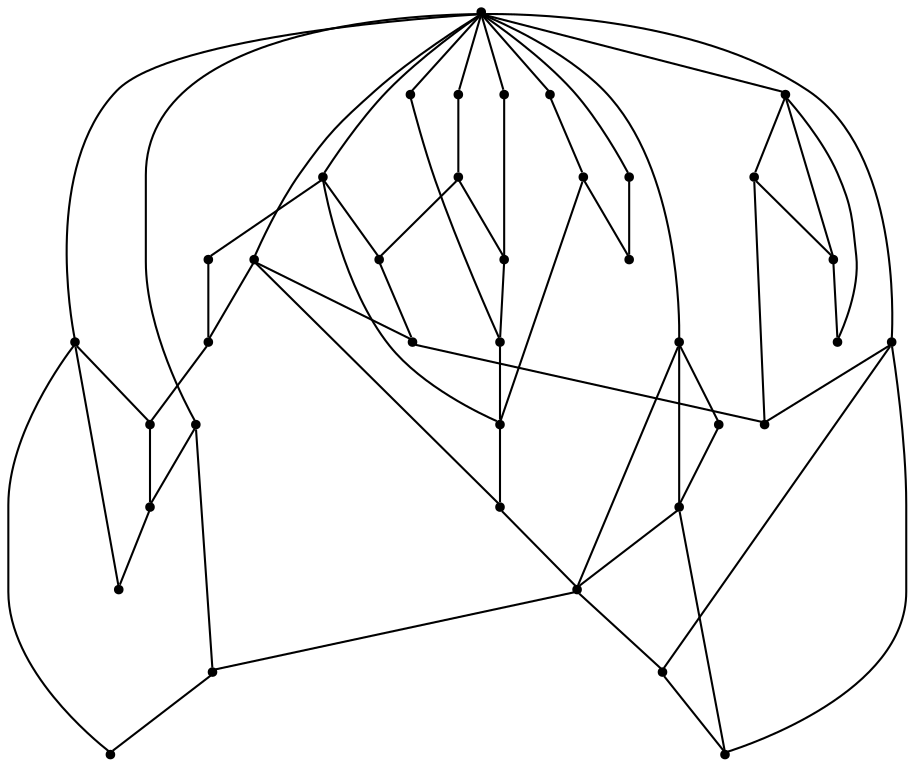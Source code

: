 graph {
  node [shape=point,comment="{\"directed\":false,\"doi\":\"10.1007/978-3-030-04414-5_2\",\"figure\":\"6 (2)\"}"]

  v0 [pos="1562.465635148621,903.9701269074905"]
  v1 [pos="1534.8695336360852,903.9701269074905"]
  v2 [pos="1507.273432123549,903.9701269074905"]
  v3 [pos="1470.4800290520234,903.9701269074905"]
  v4 [pos="1442.8819562985386,903.9701269074905"]
  v5 [pos="1378.4924517144773,903.9701269074905"]
  v6 [pos="1350.8964773787766,903.9701269074905"]
  v7 [pos="1406.088553227013,903.9701269074905"]
  v8 [pos="1314.1019933041503,903.9701269074905"]
  v9 [pos="1286.5060189684493,903.9701269074905"]
  v10 [pos="1258.909917455913,903.9701269074905"]
  v11 [pos="1222.1154969697045,903.9701269074905"]
  v12 [pos="1194.5193954571682,903.9701269074905"]
  v13 [pos="1166.9234211214675,903.9701269074905"]
  v14 [pos="1130.1300180499422,903.9701269074905"]
  v15 [pos="1102.533916537406,903.9701269074905"]
  v16 [pos="1074.9358437839214,903.9701269074905"]
  v17 [pos="1038.1424566095004,903.9701269074905"]
  v18 [pos="1010.5464186853818,903.9701269074905"]
  v19 [pos="982.9503171728456,903.9701269074905"]
  v20 [pos="936.957593610069,903.9701269074905"]
  v21 [pos="890.963852632609,903.9701269074905"]
  v22 [pos="844.9720987932021,903.9701269074905"]
  v23 [pos="798.9773245039548,903.9701269074905"]
  v24 [pos="752.9856024587568,903.9701269074905"]
  v25 [pos="1535.032033837512,958.5666321895249"]
  v26 [pos="1453.5544773539104,958.5666321895249"]
  v27 [pos="1378.6550790927395,958.5666321895249"]
  v28 [pos="1286.6696001729772,958.5666321895249"]
  v29 [pos="1194.6820228354309,958.5666321895249"]
  v30 [pos="1194.6820228354309,1068.948509034563"]
  v31 [pos="753.1491518690758,958.5666321895249"]
  v32 [pos="845.134630788838,958.5666321895249"]
  v33 [pos="1102.6965439156684,958.566632189525"]
  v34 [pos="799.1429564349534,958.5666321895249"]
  v35 [pos="937.1211748145969,958.566632189525"]
  v36 [pos="891.130470184082,958.5666321895249"]
  v37 [pos="1010.7088870926,958.5666321895249"]

  v0 -- v3 [id="-1",pos="1562.465635148621,903.9701269074905 1562.4030323513975,878.5414303193887 1541.8164092985367,857.9508627850562 1516.4123277208828,857.9508627850562 1491.008373320064,857.9508627850562 1470.4175534316353,878.5414303193887 1470.4800290520234,903.9701269074905"]
  v31 -- v24 [id="-2",pos="753.1491518690758,958.5666321895249 752.9856024587568,903.9701269074905 752.9856024587568,903.9701269074905 752.9856024587568,903.9701269074905"]
  v32 -- v22 [id="-3",pos="845.134630788838,958.5666321895249 844.9720987932021,903.9701269074905 844.9720987932021,903.9701269074905 844.9720987932021,903.9701269074905"]
  v36 -- v21 [id="-4",pos="891.130470184082,958.5666321895249 890.963852632609,903.9701269074905 890.963852632609,903.9701269074905 890.963852632609,903.9701269074905"]
  v35 -- v20 [id="-5",pos="937.1211748145969,958.566632189525 936.957593610069,903.9701269074905 936.957593610069,903.9701269074905 936.957593610069,903.9701269074905"]
  v37 -- v19 [id="-7",pos="1010.7088870926,958.5666321895249 982.9503171728456,903.9701269074905 982.9503171728456,903.9701269074905 982.9503171728456,903.9701269074905"]
  v37 -- v18 [id="-8",pos="1010.7088870926,958.5666321895249 1010.5464186853818,903.9701269074905 1010.5464186853818,903.9701269074905 1010.5464186853818,903.9701269074905"]
  v37 -- v17 [id="-9",pos="1010.7088870926,958.5666321895249 1038.1424566095004,903.9701269074905 1038.1424566095004,903.9701269074905 1038.1424566095004,903.9701269074905"]
  v33 -- v16 [id="-13",pos="1102.6965439156684,958.566632189525 1074.9358437839214,903.9701269074905 1074.9358437839214,903.9701269074905 1074.9358437839214,903.9701269074905"]
  v33 -- v14 [id="-14",pos="1102.6965439156684,958.566632189525 1130.1300180499422,903.9701269074905 1130.1300180499422,903.9701269074905 1130.1300180499422,903.9701269074905"]
  v33 -- v15 [id="-15",pos="1102.6965439156684,958.566632189525 1102.533916537406,903.9701269074905 1102.533916537406,903.9701269074905 1102.533916537406,903.9701269074905"]
  v30 -- v27 [id="-18",pos="1194.6820228354309,1068.948509034563 1378.6550790927395,958.5666321895249 1378.6550790927395,958.5666321895249 1378.6550790927395,958.5666321895249"]
  v30 -- v37 [id="-19",pos="1194.6820228354309,1068.948509034563 1010.7088870926,958.5666321895249 1010.7088870926,958.5666321895249 1010.7088870926,958.5666321895249"]
  v30 -- v25 [id="-20",pos="1194.6820228354309,1068.948509034563 1535.032033837512,958.5666321895249 1535.032033837512,958.5666321895249 1535.032033837512,958.5666321895249"]
  v30 -- v36 [id="-21",pos="1194.6820228354309,1068.948509034563 891.130470184082,958.5666321895249 891.130470184082,958.5666321895249 891.130470184082,958.5666321895249"]
  v30 -- v35 [id="-22",pos="1194.6820228354309,1068.948509034563 937.1211748145969,958.566632189525 937.1211748145969,958.566632189525 937.1211748145969,958.566632189525"]
  v30 -- v34 [id="-23",pos="1194.6820228354309,1068.948509034563 799.1429564349534,958.5666321895249 799.1429564349534,958.5666321895249 799.1429564349534,958.5666321895249"]
  v30 -- v26 [id="-24",pos="1194.6820228354309,1068.948509034563 1453.5544773539104,958.5666321895249 1453.5544773539104,958.5666321895249 1453.5544773539104,958.5666321895249"]
  v30 -- v28 [id="-25",pos="1194.6820228354309,1068.948509034563 1286.6696001729772,958.5666321895249 1286.6696001729772,958.5666321895249 1286.6696001729772,958.5666321895249"]
  v30 -- v29 [id="-26",pos="1194.6820228354309,1068.948509034563 1194.6820228354309,958.5666321895249 1194.6820228354309,958.5666321895249 1194.6820228354309,958.5666321895249"]
  v30 -- v33 [id="-27",pos="1194.6820228354309,1068.948509034563 1102.6965439156684,958.566632189525 1102.6965439156684,958.566632189525 1102.6965439156684,958.566632189525"]
  v30 -- v32 [id="-28",pos="1194.6820228354309,1068.948509034563 845.134630788838,958.5666321895249 845.134630788838,958.5666321895249 845.134630788838,958.5666321895249"]
  v30 -- v31 [id="-29",pos="1194.6820228354309,1068.948509034563 753.1491518690758,958.5666321895249 753.1491518690758,958.5666321895249 753.1491518690758,958.5666321895249"]
  v29 -- v12 [id="-30",pos="1194.6820228354309,958.5666321895249 1194.5193954571682,903.9701269074905 1194.5193954571682,903.9701269074905 1194.5193954571682,903.9701269074905"]
  v29 -- v13 [id="-31",pos="1194.6820228354309,958.5666321895249 1166.9234211214675,903.9701269074905 1166.9234211214675,903.9701269074905 1166.9234211214675,903.9701269074905"]
  v29 -- v11 [id="-32",pos="1194.6820228354309,958.5666321895249 1222.1154969697045,903.9701269074905 1222.1154969697045,903.9701269074905 1222.1154969697045,903.9701269074905"]
  v28 -- v8 [id="-33",pos="1286.6696001729772,958.5666321895249 1314.1019933041503,903.9701269074905 1314.1019933041503,903.9701269074905 1314.1019933041503,903.9701269074905"]
  v28 -- v9 [id="-34",pos="1286.6696001729772,958.5666321895249 1286.5060189684493,903.9701269074905 1286.5060189684493,903.9701269074905 1286.5060189684493,903.9701269074905"]
  v28 -- v10 [id="-35",pos="1286.6696001729772,958.5666321895249 1258.909917455913,903.9701269074905 1258.909917455913,903.9701269074905 1258.909917455913,903.9701269074905"]
  v27 -- v5 [id="-36",pos="1378.6550790927395,958.5666321895249 1378.4924517144773,903.9701269074905 1378.4924517144773,903.9701269074905 1378.4924517144773,903.9701269074905"]
  v27 -- v7 [id="-37",pos="1378.6550790927395,958.5666321895249 1406.088553227013,903.9701269074905 1406.088553227013,903.9701269074905 1406.088553227013,903.9701269074905"]
  v27 -- v6 [id="-38",pos="1378.6550790927395,958.5666321895249 1350.8964773787766,903.9701269074905 1350.8964773787766,903.9701269074905 1350.8964773787766,903.9701269074905"]
  v26 -- v4 [id="-39",pos="1453.5544773539104,958.5666321895249 1442.8819562985386,903.9701269074905 1442.8819562985386,903.9701269074905 1442.8819562985386,903.9701269074905"]
  v26 -- v3 [id="-40",pos="1453.5544773539104,958.5666321895249 1470.4800290520234,903.9701269074905 1470.4800290520234,903.9701269074905 1470.4800290520234,903.9701269074905"]
  v25 -- v2 [id="-41",pos="1535.032033837512,958.5666321895249 1507.273432123549,903.9701269074905 1507.273432123549,903.9701269074905 1507.273432123549,903.9701269074905"]
  v25 -- v1 [id="-42",pos="1535.032033837512,958.5666321895249 1534.8695336360852,903.9701269074905 1534.8695336360852,903.9701269074905 1534.8695336360852,903.9701269074905"]
  v25 -- v0 [id="-43",pos="1535.032033837512,958.5666321895249 1562.465635148621,903.9701269074905 1562.465635148621,903.9701269074905 1562.465635148621,903.9701269074905"]
  v24 -- v23 [id="-44",pos="752.9856024587568,903.9701269074905 752.9241283559473,891.2432518486787 763.2215731295281,880.9459332770844 775.923613918355,880.9459332770844 788.621457871614,880.9459332770844 798.9189662336125,891.2432518486787 798.9773245039548,903.9701269074905"]
  v24 -- v19 [id="-45",pos="752.9856024587568,903.9701269074905 752.9241283559473,840.4440413615928 804.4031493179682,788.961518112477 867.9090928381174,788.961518112477 931.4109031111162,788.961518112477 982.8940573202875,840.4440413615928 982.9503171728456,903.9701269074905"]
  v22 -- v21 [id="-46",pos="844.9720987932021,903.9701269074905 844.91374052286,891.2432518486787 855.2070520492904,880.9459332770844 867.9090928381174,880.9459332770844 880.6110700385267,880.9459332770844 890.9043815649571,891.2432518486787 890.963852632609,903.9701269074905"]
  v22 -- v18 [id="-47",pos="844.9720987932021,903.9701269074905 844.91374052286,858.221682536916 881.9779666653609,821.1579106409845 927.6977846364827,821.1579106409845 973.4217358547547,821.1579106409845 1010.4900952444059,858.221682536916 1010.5464186853818,903.9701269074905"]
  v21 -- v20 [id="-48",pos="890.963852632609,903.9701269074905 890.9044451533748,891.2431882610404 901.2018899269556,880.9458696894459 913.9039307157826,880.9458696894459 926.6017746690416,880.9458696894459 936.895086195472,891.2431882610404 936.957593610069,903.9701269074905"]
  v20 -- v19 [id="-49",pos="936.957593610069,903.9701269074905 936.895086195472,891.2431882610404 947.1925309690528,880.9458696894459 959.8945717578797,880.9458696894459 972.5966125467068,880.9458696894459 982.8940573202875,891.2431882610404 982.9503171728456,903.9701269074905"]
  v19 -- v16 [id="-50",pos="982.9503171728456,903.9701269074905 982.8940573202875,878.5413667317503 1003.4806803731483,857.9507991974178 1028.8846983623846,857.9507991974178 1054.2845831044706,857.9507991974178 1074.87953624005,878.5413667317503 1074.9358437839214,903.9701269074905"]
  v18 -- v15 [id="-51",pos="1010.5464186853818,903.9701269074905 1010.4901588328237,878.5413667317503 1031.0767818856846,857.9507991974178 1056.4807998749206,857.9507991974178 1081.8807482054244,857.9507991974178 1102.475637752586,878.5413667317503 1102.533916537406,903.9701269074905"]
  v17 -- v14 [id="-52",pos="1038.1424566095004,903.9701269074905 1038.086196756942,878.5413667317503 1058.6728198098028,857.9507991974178 1084.0768377990391,857.9507991974178 1109.4809193766932,857.9507991974178 1130.067542429554,878.5413667317503 1130.1300180499422,903.9701269074905"]
  v16 -- v8 [id="-53",pos="1074.9358437839214,903.9701269074905 1074.87953624005,837.9020619297199 1128.41309897789,784.364958496913 1194.4611166723482,784.364958496913 1260.5049375312385,784.364958496913 1314.0385002690787,837.9020619297199 1314.1019933041503,903.9701269074905"]
  v15 -- v7 [id="-54",pos="1102.533916537406,903.9701269074905 1102.475637752586,820.1202239702639 1170.4281285570964,752.1686295560439 1254.2497448822958,752.1686295560439 1338.0756852198986,752.1686295560439 1406.028176024409,820.1202239702639 1406.088553227013,903.9701269074905"]
  v13 -- v12 [id="-55",pos="1166.9234211214675,903.9701269074905 1166.8650151598122,896.3232046912065 1173.0367798047353,890.1472553135636 1180.6630659160803,890.1472553135636 1188.285155191857,890.1472553135636 1194.4611166723482,896.3232046912065 1194.5193954571682,903.9701269074905"]
  v11 -- v13 [id="-56",pos="1222.1154969697045,903.9701269074905 1222.0530213493164,888.7053420256622 1209.696901552766,876.3493736615202 1194.4611166723482,876.3493736615202 1179.2211349563624,876.3493736615202 1166.8650151598122,888.7053420256622 1166.9234211214675,903.9701269074905"]
  v14 -- v0 [id="-57",pos="1130.1300180499422,903.9701269074905 1130.067542429554,784.5608720107612 1226.8538197086727,687.7799141078851 1346.2353509788934,687.7799141078851 1465.620951907847,687.7799141078851 1562.4030323513975,784.5608720107612 1562.465635148621,903.9701269074905"]
  v11 -- v7 [id="-58",pos="1222.1154969697045,903.9701269074905 1222.0530213493164,853.1459264785212 1263.2387307849067,811.9607218009999 1314.0385002690787,811.9607218009999 1364.8424665888185,811.9607218009999 1406.028176024409,853.1459264785212 1406.088553227013,903.9701269074905"]
  v10 -- v5 [id="-59",pos="1258.909917455913,903.9701269074905 1258.8504940795744,870.9236312414828 1285.6214722840625,844.1529811330126 1318.64331912509,844.1529811330126 1351.6610963073847,844.1529811330126 1378.432074511873,870.9236312414828 1378.4924517144773,903.9701269074905"]
  v9 -- v10 [id="-60",pos="1286.5060189684493,903.9701269074905 1286.4465955921105,896.3232046912065 1280.2706341116195,890.1472553135636 1272.6485448358426,890.1472553135636 1265.0264555600656,890.1472553135636 1258.8504940795744,896.3232046912065 1258.909917455913,903.9701269074905"]
  v8 -- v6 [id="-61",pos="1314.1019933041503,903.9701269074905 1314.0385002690787,893.7852312805516 1322.2772700196897,885.5465625015048 1332.4373002226255,885.5465625015048 1342.5972032487257,885.5465625015048 1350.8401698349048,893.7852312805516 1350.8964773787766,903.9701269074905"]
  v10 -- v8 [id="-62",pos="1258.909917455913,903.9701269074905 1258.8504940795744,888.7053420256622 1271.206613876125,876.3493736615202 1286.4465955921105,876.3493736615202 1301.686450131261,876.3493736615202 1314.0385002690787,888.7053420256622 1314.1019933041503,903.9701269074905"]
  v8 -- v4 [id="-63",pos="1314.1019933041503,903.9701269074905 1314.0385002690787,868.3815246343331 1342.8680899081187,839.5564215174485 1378.432074511873,839.5564215174485 1413.996059115627,839.5564215174485 1442.8214519190992,868.3815246343331 1442.8819562985386,903.9701269074905"]
  v6 -- v5 [id="-64",pos="1350.8964773787766,903.9701269074905 1350.8401698349048,896.3232046912065 1357.011934479828,890.1472553135636 1364.6340237556049,890.1472553135636 1372.2561130313818,890.1472553135636 1378.432074511873,896.3232046912065 1378.4924517144773,903.9701269074905"]
  v4 -- v2 [id="-65",pos="1442.8819562985386,903.9701269074905 1442.8214519190992,886.1633625937893 1457.2363103270368,871.7487444370996 1475.018302628914,871.7487444370996 1492.800294930791,871.7487444370996 1507.2150261618933,886.1633625937893 1507.273432123549,903.9701269074905"]
  v3 -- v1 [id="-66",pos="1470.4800290520234,903.9701269074905 1470.4175534316353,886.1633625937893 1484.8324118395728,871.7487444370996 1502.6102073058819,871.7487444370996 1520.3963964433271,871.7487444370996 1534.8069308388615,886.1633625937893 1534.8695336360852,903.9701269074905"]
  v34 -- v23 [id="-67",pos="799.1429564349534,958.5666321895249 798.9773245039548,903.9701269074905 798.9773245039548,903.9701269074905 798.9773245039548,903.9701269074905"]
}
